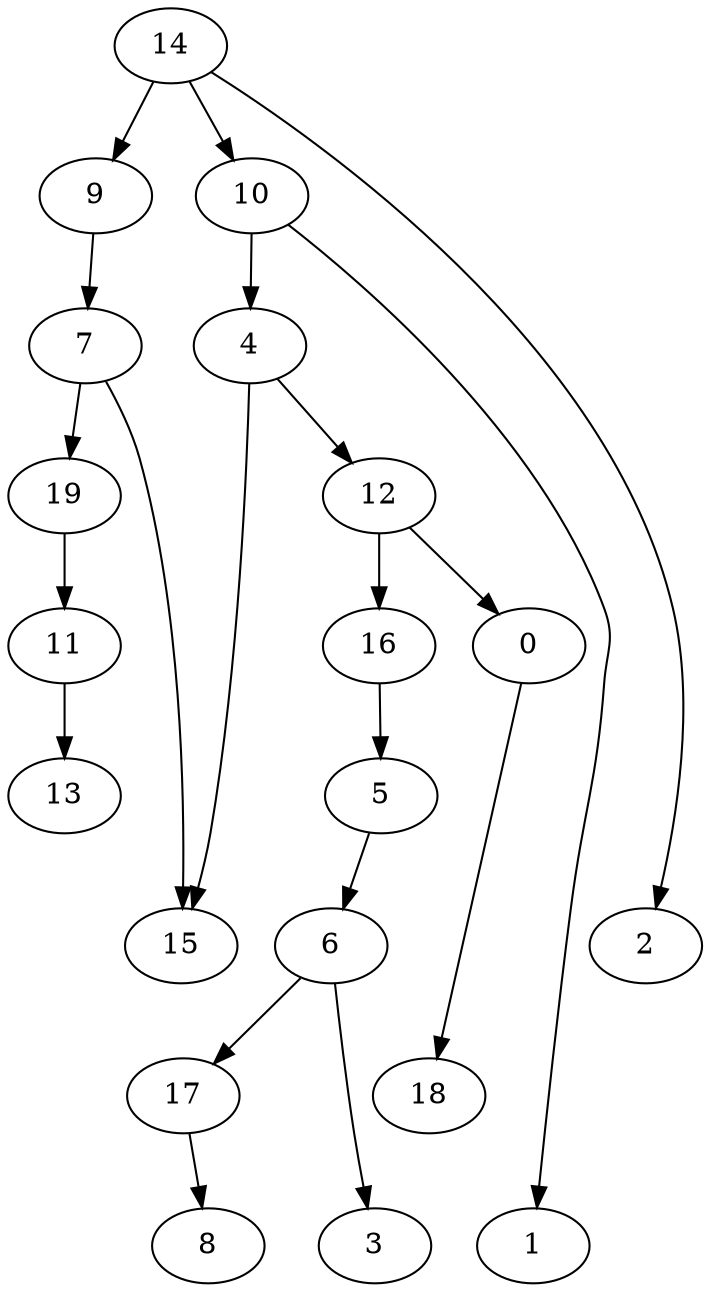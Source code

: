 digraph G {
    0;
    18;
    4;
    12;
    15;
    16;
    5;
    6;
    3;
    17;
    8;
    7;
    19;
    11;
    9;
    10;
    1;
    13;
    14;
    2;
    0 -> 18 [weight=0];
    4 -> 12 [weight=0];
    4 -> 15 [weight=0];
    12 -> 0 [weight=0];
    12 -> 16 [weight=0];
    16 -> 5 [weight=0];
    5 -> 6 [weight=0];
    6 -> 3 [weight=0];
    6 -> 17 [weight=0];
    17 -> 8 [weight=0];
    7 -> 15 [weight=0];
    7 -> 19 [weight=0];
    19 -> 11 [weight=0];
    11 -> 13 [weight=0];
    9 -> 7 [weight=0];
    10 -> 1 [weight=0];
    10 -> 4 [weight=0];
    14 -> 2 [weight=0];
    14 -> 9 [weight=0];
    14 -> 10 [weight=0];
}
